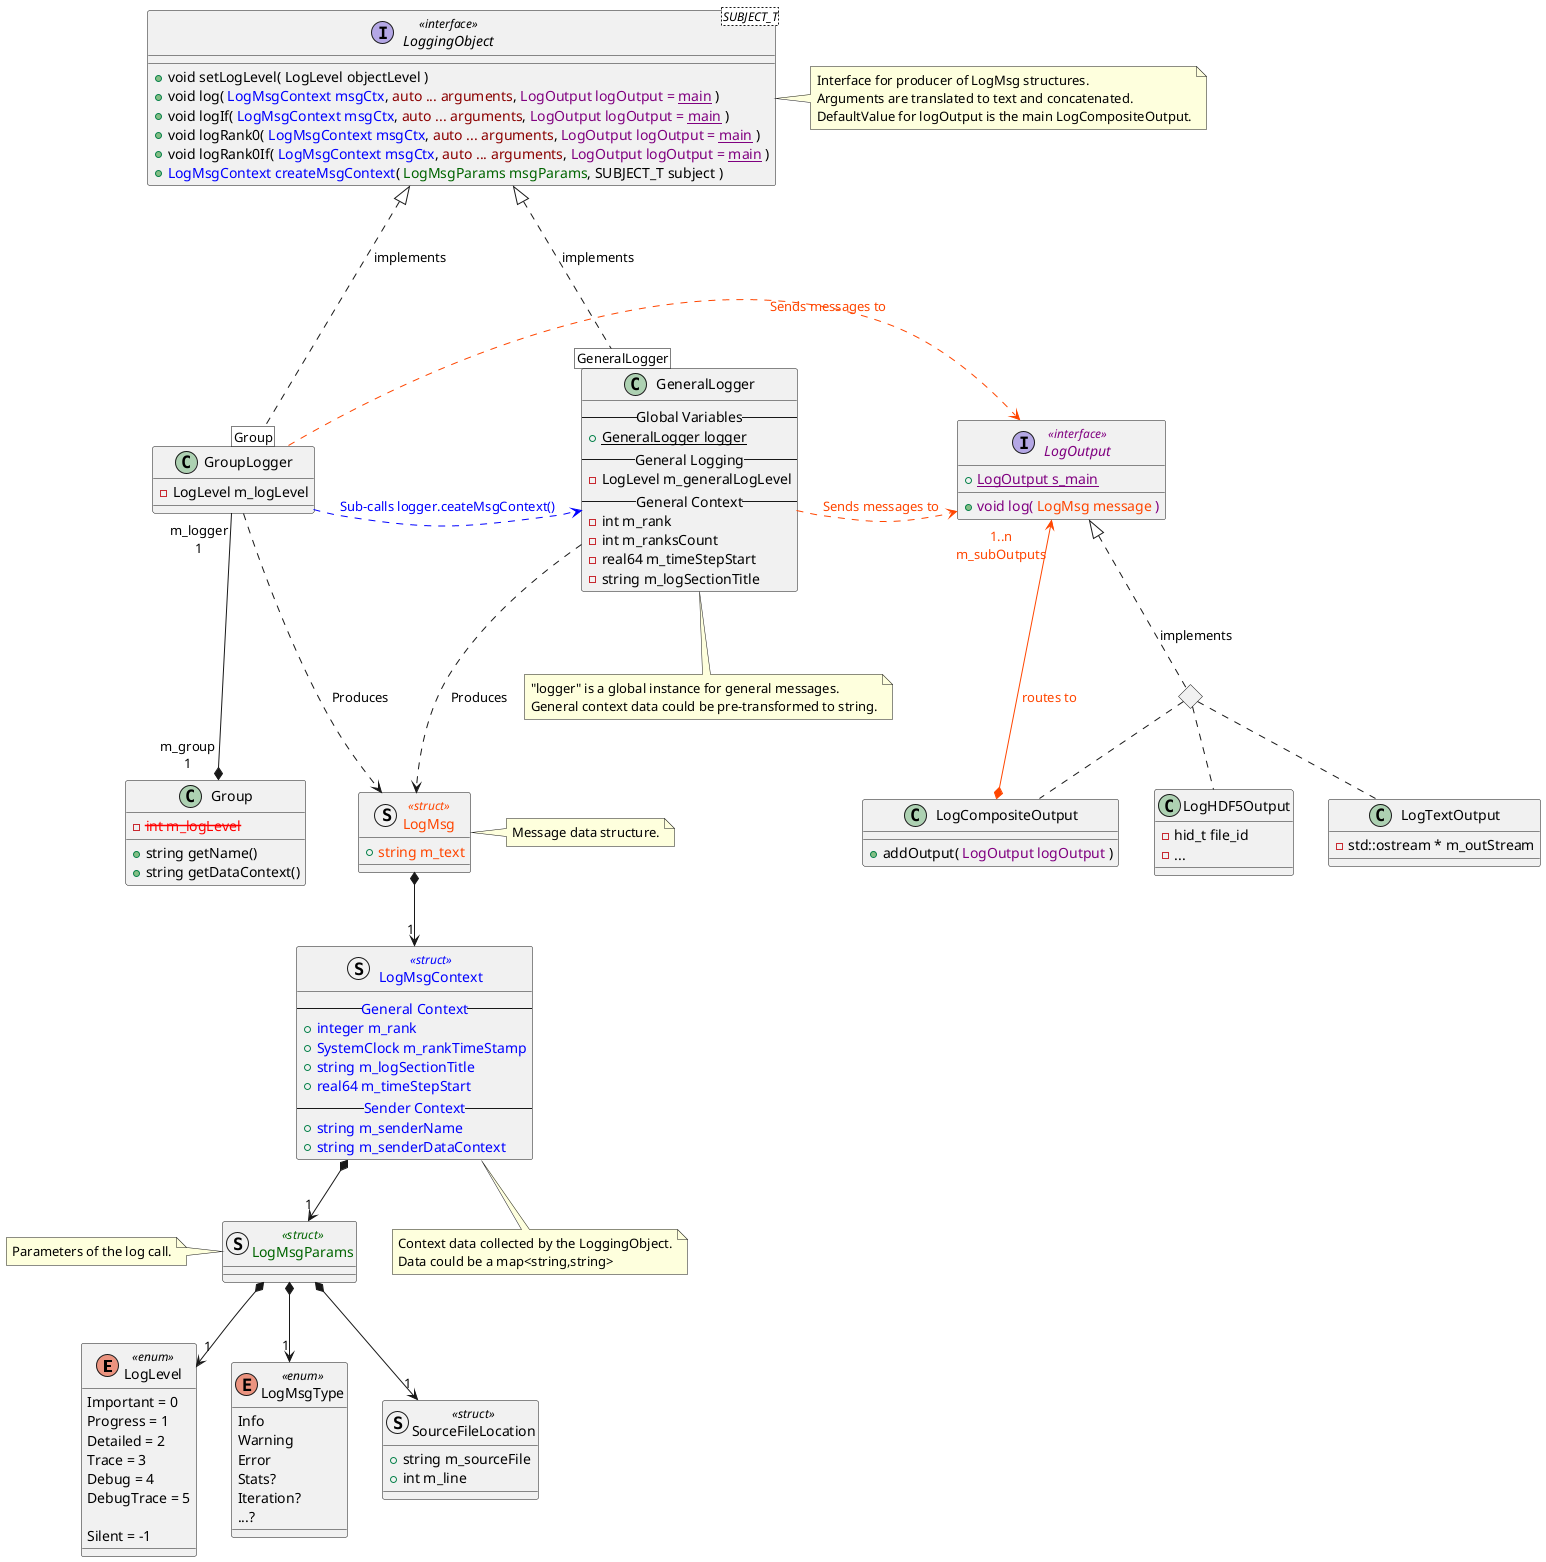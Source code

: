 @startuml Logger Class

set namespaceSeparator ::


' Message Data Structure


enum LogLevel <<enum>> {
  Important = 0
  Progress = 1
  Detailed = 2
  Trace = 3
  Debug = 4
  DebugTrace = 5

  Silent = -1
}

enum LogMsgType <<enum>> {
  Info
  Warning
  Error
  Stats?
  Iteration?
  ...?
}

struct SourceFileLocation <<struct>> {
  + string m_sourceFile
  + int m_line
}

struct LogMsgParams <<struct>> #text:DarkGreen {
}
note left: Parameters of the log call.

struct LogMsgContext <<struct>> #text:Blue {
  -- General Context --
  + integer m_rank
  + SystemClock m_rankTimeStamp
  + string m_logSectionTitle
  + real64 m_timeStepStart
  -- Sender Context --
  + string m_senderName
  + string m_senderDataContext
}
note bottom: Context data collected by the LoggingObject.\nData could be a map<string,string>

struct LogMsg <<struct>> #text:OrangeRed {
  + string m_text
}
note right: Message data structure.

LogMsgParams *--> "1" SourceFileLocation
LogMsgParams *--> "1" LogMsgType
LogMsgParams *--> "1" LogLevel
LogMsg *--> "1" LogMsgContext
LogMsgContext *--> "1" LogMsgParams


' Log outputs

interface LogOutput <<interface>> #text:Purple {
  + {static} LogOutput s_main
  + void log( <color:OrangeRed>LogMsg message</color> )
}
<> LogOutputImplementations
LogOutput <|.. LogOutputImplementations : implements

class LogCompositeOutput {
  + addOutput( <color:Purple>LogOutput logOutput</color> )
}
LogOutputImplementations .. LogCompositeOutput
LogCompositeOutput *---> "1..n\nm_subOutputs" LogOutput #OrangeRed;text:OrangeRed : routes to

class LogHDF5Output {
  - hid_t file_id
  - ...
}
LogOutputImplementations .. LogHDF5Output

class LogTextOutput {
  - std::ostream * m_outStream
}
LogOutputImplementations .. LogTextOutput

LogTextOutput .l[hidden].. LogHDF5Output
LogHDF5Output .l[hidden].. LogCompositeOutput


' Message Producers

interface LoggingObject<SUBJECT_T> <<interface>> {
  + void setLogLevel( LogLevel objectLevel )
  + void log( <color:Blue>LogMsgContext msgCtx</color>, <color:DarkRed>auto ... arguments</color>, <color:Purple>LogOutput logOutput = <u>main</u></color> )
  + void logIf( <color:Blue>LogMsgContext msgCtx</color>, <color:DarkRed>auto ... arguments</color>, <color:Purple>LogOutput logOutput = <u>main</u></color> )
  + void logRank0( <color:Blue>LogMsgContext msgCtx</color>, <color:DarkRed>auto ... arguments</color>, <color:Purple>LogOutput logOutput = <u>main</u></color> )
  + void logRank0If( <color:Blue>LogMsgContext msgCtx</color>, <color:DarkRed>auto ... arguments</color>, <color:Purple>LogOutput logOutput = <u>main</u></color> )
  + <color:Blue>LogMsgContext createMsgContext</color>( <color:DarkGreen>LogMsgParams msgParams</color>, SUBJECT_T subject )
}
note right: Interface for producer of LogMsg structures.\nArguments are translated to text and concatenated.\nDefaultValue for logOutput is the main LogCompositeOutput.



class GeneralLogger {
  -- Global Variables --
  + {static} GeneralLogger logger
  -- General Logging --
  - LogLevel m_generalLogLevel
  -- General Context --
  - int m_rank
  - int m_ranksCount
  - real64 m_timeStepStart
  - string m_logSectionTitle
}
note bottom: "logger" is a global instance for general messages.\nGeneral context data could be pre-transformed to string.
GeneralLogger [GeneralLogger] ..u.|> LoggingObject : implements
GeneralLogger ..d.> LogMsg : Produces
GeneralLogger ..r.> LogOutput #OrangeRed;text:OrangeRed : "Sends messages to"


class GroupLogger {
  - LogLevel m_logLevel
}
class Group {
  + string getName()
  + string getDataContext()
  - <color:Red><s>int m_logLevel</s></color>
}
GroupLogger [Group] .u..|> LoggingObject : implements
Group "m_group\n1" *-u-- "m_logger\n1" GroupLogger

GroupLogger ..r.> LogOutput #OrangeRed;text:OrangeRed : "Sends messages to"
GroupLogger ..r.> GeneralLogger #Blue;text:Blue : "Sub-calls logger.ceateMsgContext()"
GroupLogger ..d.> LogMsg : Produces





@enduml